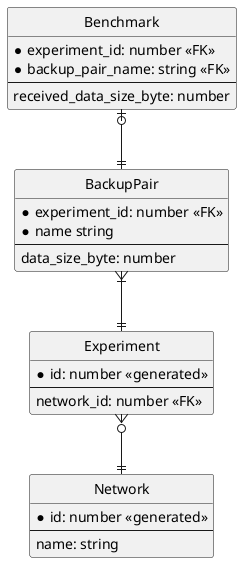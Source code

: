 @startuml

hide circle
skinparam linetype ortho

entity Benchmark {
  *experiment_id: number <<FK>>
  *backup_pair_name: string <<FK>>
  --
  received_data_size_byte: number
}

entity BackupPair {
  *experiment_id: number <<FK>>
  *name string
  --
  data_size_byte: number
}

entity Experiment {
  *id: number <<generated>>
  --
  network_id: number <<FK>>
}

entity Network {
  *id: number <<generated>>
  --
  name: string
}

Benchmark |o--|| BackupPair
BackupPair }|--|| Experiment
Experiment }o--|| Network

@enduml
